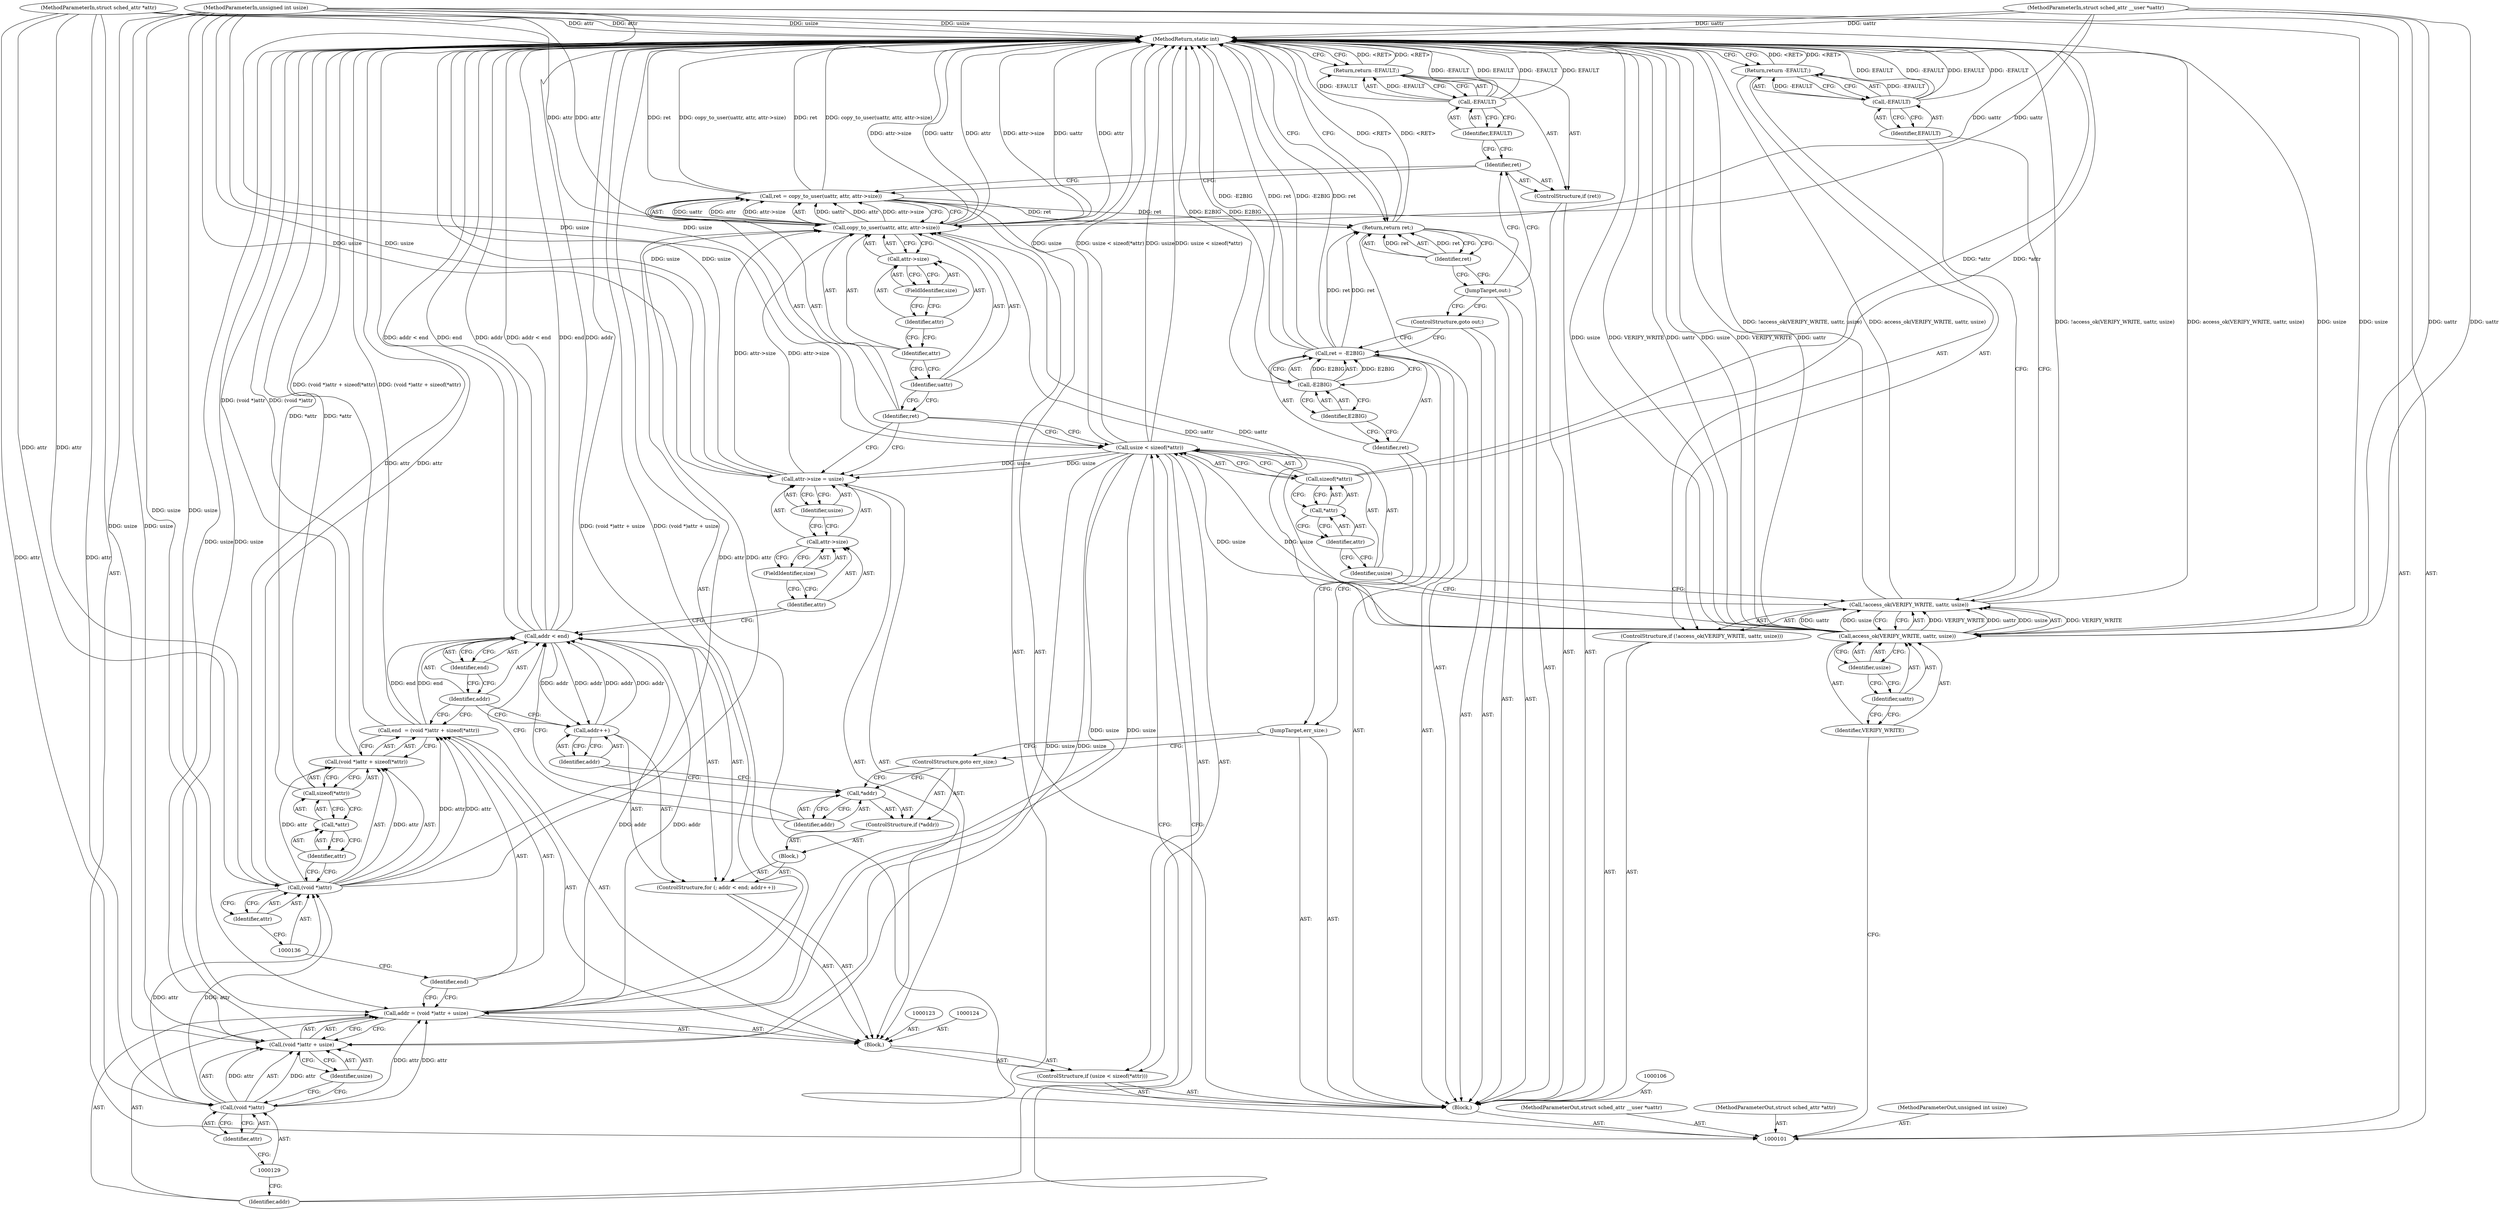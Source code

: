 digraph "0_linux_4efbc454ba68def5ef285b26ebfcfdb605b52755" {
"1000179" [label="(MethodReturn,static int)"];
"1000102" [label="(MethodParameterIn,struct sched_attr __user *uattr)"];
"1000246" [label="(MethodParameterOut,struct sched_attr __user *uattr)"];
"1000116" [label="(ControlStructure,if (usize < sizeof(*attr)))"];
"1000119" [label="(Call,sizeof(*attr))"];
"1000120" [label="(Call,*attr)"];
"1000121" [label="(Identifier,attr)"];
"1000117" [label="(Call,usize < sizeof(*attr))"];
"1000118" [label="(Identifier,usize)"];
"1000122" [label="(Block,)"];
"1000130" [label="(Identifier,attr)"];
"1000125" [label="(Call,addr = (void *)attr + usize)"];
"1000126" [label="(Identifier,addr)"];
"1000131" [label="(Identifier,usize)"];
"1000127" [label="(Call,(void *)attr + usize)"];
"1000128" [label="(Call,(void *)attr)"];
"1000103" [label="(MethodParameterIn,struct sched_attr *attr)"];
"1000247" [label="(MethodParameterOut,struct sched_attr *attr)"];
"1000137" [label="(Identifier,attr)"];
"1000132" [label="(Call,end  = (void *)attr + sizeof(*attr))"];
"1000133" [label="(Identifier,end)"];
"1000138" [label="(Call,sizeof(*attr))"];
"1000139" [label="(Call,*attr)"];
"1000140" [label="(Identifier,attr)"];
"1000134" [label="(Call,(void *)attr + sizeof(*attr))"];
"1000135" [label="(Call,(void *)attr)"];
"1000144" [label="(Identifier,end)"];
"1000141" [label="(ControlStructure,for (; addr < end; addr++))"];
"1000145" [label="(Call,addr++)"];
"1000146" [label="(Identifier,addr)"];
"1000147" [label="(Block,)"];
"1000142" [label="(Call,addr < end)"];
"1000143" [label="(Identifier,addr)"];
"1000148" [label="(ControlStructure,if (*addr))"];
"1000149" [label="(Call,*addr)"];
"1000150" [label="(Identifier,addr)"];
"1000151" [label="(ControlStructure,goto err_size;)"];
"1000156" [label="(Identifier,usize)"];
"1000152" [label="(Call,attr->size = usize)"];
"1000153" [label="(Call,attr->size)"];
"1000154" [label="(Identifier,attr)"];
"1000155" [label="(FieldIdentifier,size)"];
"1000104" [label="(MethodParameterIn,unsigned int usize)"];
"1000248" [label="(MethodParameterOut,unsigned int usize)"];
"1000157" [label="(Call,ret = copy_to_user(uattr, attr, attr->size))"];
"1000158" [label="(Identifier,ret)"];
"1000160" [label="(Identifier,uattr)"];
"1000161" [label="(Identifier,attr)"];
"1000162" [label="(Call,attr->size)"];
"1000163" [label="(Identifier,attr)"];
"1000164" [label="(FieldIdentifier,size)"];
"1000159" [label="(Call,copy_to_user(uattr, attr, attr->size))"];
"1000165" [label="(ControlStructure,if (ret))"];
"1000166" [label="(Identifier,ret)"];
"1000168" [label="(Call,-EFAULT)"];
"1000169" [label="(Identifier,EFAULT)"];
"1000167" [label="(Return,return -EFAULT;)"];
"1000170" [label="(JumpTarget,out:)"];
"1000171" [label="(Return,return ret;)"];
"1000172" [label="(Identifier,ret)"];
"1000173" [label="(JumpTarget,err_size:)"];
"1000174" [label="(Call,ret = -E2BIG)"];
"1000175" [label="(Identifier,ret)"];
"1000176" [label="(Call,-E2BIG)"];
"1000177" [label="(Identifier,E2BIG)"];
"1000178" [label="(ControlStructure,goto out;)"];
"1000105" [label="(Block,)"];
"1000107" [label="(ControlStructure,if (!access_ok(VERIFY_WRITE, uattr, usize)))"];
"1000110" [label="(Identifier,VERIFY_WRITE)"];
"1000111" [label="(Identifier,uattr)"];
"1000112" [label="(Identifier,usize)"];
"1000108" [label="(Call,!access_ok(VERIFY_WRITE, uattr, usize))"];
"1000109" [label="(Call,access_ok(VERIFY_WRITE, uattr, usize))"];
"1000115" [label="(Identifier,EFAULT)"];
"1000113" [label="(Return,return -EFAULT;)"];
"1000114" [label="(Call,-EFAULT)"];
"1000179" -> "1000101"  [label="AST: "];
"1000179" -> "1000113"  [label="CFG: "];
"1000179" -> "1000167"  [label="CFG: "];
"1000179" -> "1000171"  [label="CFG: "];
"1000168" -> "1000179"  [label="DDG: -EFAULT"];
"1000168" -> "1000179"  [label="DDG: EFAULT"];
"1000142" -> "1000179"  [label="DDG: addr < end"];
"1000142" -> "1000179"  [label="DDG: end"];
"1000142" -> "1000179"  [label="DDG: addr"];
"1000108" -> "1000179"  [label="DDG: !access_ok(VERIFY_WRITE, uattr, usize)"];
"1000108" -> "1000179"  [label="DDG: access_ok(VERIFY_WRITE, uattr, usize)"];
"1000104" -> "1000179"  [label="DDG: usize"];
"1000114" -> "1000179"  [label="DDG: EFAULT"];
"1000114" -> "1000179"  [label="DDG: -EFAULT"];
"1000174" -> "1000179"  [label="DDG: -E2BIG"];
"1000174" -> "1000179"  [label="DDG: ret"];
"1000125" -> "1000179"  [label="DDG: (void *)attr + usize"];
"1000117" -> "1000179"  [label="DDG: usize"];
"1000117" -> "1000179"  [label="DDG: usize < sizeof(*attr)"];
"1000176" -> "1000179"  [label="DDG: E2BIG"];
"1000159" -> "1000179"  [label="DDG: attr->size"];
"1000159" -> "1000179"  [label="DDG: uattr"];
"1000159" -> "1000179"  [label="DDG: attr"];
"1000127" -> "1000179"  [label="DDG: usize"];
"1000157" -> "1000179"  [label="DDG: copy_to_user(uattr, attr, attr->size)"];
"1000157" -> "1000179"  [label="DDG: ret"];
"1000138" -> "1000179"  [label="DDG: *attr"];
"1000132" -> "1000179"  [label="DDG: (void *)attr + sizeof(*attr)"];
"1000103" -> "1000179"  [label="DDG: attr"];
"1000102" -> "1000179"  [label="DDG: uattr"];
"1000109" -> "1000179"  [label="DDG: usize"];
"1000109" -> "1000179"  [label="DDG: VERIFY_WRITE"];
"1000109" -> "1000179"  [label="DDG: uattr"];
"1000134" -> "1000179"  [label="DDG: (void *)attr"];
"1000119" -> "1000179"  [label="DDG: *attr"];
"1000152" -> "1000179"  [label="DDG: usize"];
"1000135" -> "1000179"  [label="DDG: attr"];
"1000113" -> "1000179"  [label="DDG: <RET>"];
"1000171" -> "1000179"  [label="DDG: <RET>"];
"1000167" -> "1000179"  [label="DDG: <RET>"];
"1000102" -> "1000101"  [label="AST: "];
"1000102" -> "1000179"  [label="DDG: uattr"];
"1000102" -> "1000109"  [label="DDG: uattr"];
"1000102" -> "1000159"  [label="DDG: uattr"];
"1000246" -> "1000101"  [label="AST: "];
"1000116" -> "1000105"  [label="AST: "];
"1000117" -> "1000116"  [label="AST: "];
"1000122" -> "1000116"  [label="AST: "];
"1000119" -> "1000117"  [label="AST: "];
"1000119" -> "1000120"  [label="CFG: "];
"1000120" -> "1000119"  [label="AST: "];
"1000117" -> "1000119"  [label="CFG: "];
"1000119" -> "1000179"  [label="DDG: *attr"];
"1000120" -> "1000119"  [label="AST: "];
"1000120" -> "1000121"  [label="CFG: "];
"1000121" -> "1000120"  [label="AST: "];
"1000119" -> "1000120"  [label="CFG: "];
"1000121" -> "1000120"  [label="AST: "];
"1000121" -> "1000118"  [label="CFG: "];
"1000120" -> "1000121"  [label="CFG: "];
"1000117" -> "1000116"  [label="AST: "];
"1000117" -> "1000119"  [label="CFG: "];
"1000118" -> "1000117"  [label="AST: "];
"1000119" -> "1000117"  [label="AST: "];
"1000126" -> "1000117"  [label="CFG: "];
"1000158" -> "1000117"  [label="CFG: "];
"1000117" -> "1000179"  [label="DDG: usize"];
"1000117" -> "1000179"  [label="DDG: usize < sizeof(*attr)"];
"1000109" -> "1000117"  [label="DDG: usize"];
"1000104" -> "1000117"  [label="DDG: usize"];
"1000117" -> "1000125"  [label="DDG: usize"];
"1000117" -> "1000127"  [label="DDG: usize"];
"1000117" -> "1000152"  [label="DDG: usize"];
"1000118" -> "1000117"  [label="AST: "];
"1000118" -> "1000108"  [label="CFG: "];
"1000121" -> "1000118"  [label="CFG: "];
"1000122" -> "1000116"  [label="AST: "];
"1000123" -> "1000122"  [label="AST: "];
"1000124" -> "1000122"  [label="AST: "];
"1000125" -> "1000122"  [label="AST: "];
"1000132" -> "1000122"  [label="AST: "];
"1000141" -> "1000122"  [label="AST: "];
"1000152" -> "1000122"  [label="AST: "];
"1000130" -> "1000128"  [label="AST: "];
"1000130" -> "1000129"  [label="CFG: "];
"1000128" -> "1000130"  [label="CFG: "];
"1000125" -> "1000122"  [label="AST: "];
"1000125" -> "1000127"  [label="CFG: "];
"1000126" -> "1000125"  [label="AST: "];
"1000127" -> "1000125"  [label="AST: "];
"1000133" -> "1000125"  [label="CFG: "];
"1000125" -> "1000179"  [label="DDG: (void *)attr + usize"];
"1000128" -> "1000125"  [label="DDG: attr"];
"1000117" -> "1000125"  [label="DDG: usize"];
"1000104" -> "1000125"  [label="DDG: usize"];
"1000125" -> "1000142"  [label="DDG: addr"];
"1000126" -> "1000125"  [label="AST: "];
"1000126" -> "1000117"  [label="CFG: "];
"1000129" -> "1000126"  [label="CFG: "];
"1000131" -> "1000127"  [label="AST: "];
"1000131" -> "1000128"  [label="CFG: "];
"1000127" -> "1000131"  [label="CFG: "];
"1000127" -> "1000125"  [label="AST: "];
"1000127" -> "1000131"  [label="CFG: "];
"1000128" -> "1000127"  [label="AST: "];
"1000131" -> "1000127"  [label="AST: "];
"1000125" -> "1000127"  [label="CFG: "];
"1000127" -> "1000179"  [label="DDG: usize"];
"1000128" -> "1000127"  [label="DDG: attr"];
"1000117" -> "1000127"  [label="DDG: usize"];
"1000104" -> "1000127"  [label="DDG: usize"];
"1000128" -> "1000127"  [label="AST: "];
"1000128" -> "1000130"  [label="CFG: "];
"1000129" -> "1000128"  [label="AST: "];
"1000130" -> "1000128"  [label="AST: "];
"1000131" -> "1000128"  [label="CFG: "];
"1000128" -> "1000125"  [label="DDG: attr"];
"1000128" -> "1000127"  [label="DDG: attr"];
"1000103" -> "1000128"  [label="DDG: attr"];
"1000128" -> "1000135"  [label="DDG: attr"];
"1000103" -> "1000101"  [label="AST: "];
"1000103" -> "1000179"  [label="DDG: attr"];
"1000103" -> "1000128"  [label="DDG: attr"];
"1000103" -> "1000135"  [label="DDG: attr"];
"1000103" -> "1000159"  [label="DDG: attr"];
"1000247" -> "1000101"  [label="AST: "];
"1000137" -> "1000135"  [label="AST: "];
"1000137" -> "1000136"  [label="CFG: "];
"1000135" -> "1000137"  [label="CFG: "];
"1000132" -> "1000122"  [label="AST: "];
"1000132" -> "1000134"  [label="CFG: "];
"1000133" -> "1000132"  [label="AST: "];
"1000134" -> "1000132"  [label="AST: "];
"1000143" -> "1000132"  [label="CFG: "];
"1000132" -> "1000179"  [label="DDG: (void *)attr + sizeof(*attr)"];
"1000135" -> "1000132"  [label="DDG: attr"];
"1000132" -> "1000142"  [label="DDG: end"];
"1000133" -> "1000132"  [label="AST: "];
"1000133" -> "1000125"  [label="CFG: "];
"1000136" -> "1000133"  [label="CFG: "];
"1000138" -> "1000134"  [label="AST: "];
"1000138" -> "1000139"  [label="CFG: "];
"1000139" -> "1000138"  [label="AST: "];
"1000134" -> "1000138"  [label="CFG: "];
"1000138" -> "1000179"  [label="DDG: *attr"];
"1000139" -> "1000138"  [label="AST: "];
"1000139" -> "1000140"  [label="CFG: "];
"1000140" -> "1000139"  [label="AST: "];
"1000138" -> "1000139"  [label="CFG: "];
"1000140" -> "1000139"  [label="AST: "];
"1000140" -> "1000135"  [label="CFG: "];
"1000139" -> "1000140"  [label="CFG: "];
"1000134" -> "1000132"  [label="AST: "];
"1000134" -> "1000138"  [label="CFG: "];
"1000135" -> "1000134"  [label="AST: "];
"1000138" -> "1000134"  [label="AST: "];
"1000132" -> "1000134"  [label="CFG: "];
"1000134" -> "1000179"  [label="DDG: (void *)attr"];
"1000135" -> "1000134"  [label="DDG: attr"];
"1000135" -> "1000134"  [label="AST: "];
"1000135" -> "1000137"  [label="CFG: "];
"1000136" -> "1000135"  [label="AST: "];
"1000137" -> "1000135"  [label="AST: "];
"1000140" -> "1000135"  [label="CFG: "];
"1000135" -> "1000179"  [label="DDG: attr"];
"1000135" -> "1000132"  [label="DDG: attr"];
"1000135" -> "1000134"  [label="DDG: attr"];
"1000128" -> "1000135"  [label="DDG: attr"];
"1000103" -> "1000135"  [label="DDG: attr"];
"1000135" -> "1000159"  [label="DDG: attr"];
"1000144" -> "1000142"  [label="AST: "];
"1000144" -> "1000143"  [label="CFG: "];
"1000142" -> "1000144"  [label="CFG: "];
"1000141" -> "1000122"  [label="AST: "];
"1000142" -> "1000141"  [label="AST: "];
"1000145" -> "1000141"  [label="AST: "];
"1000147" -> "1000141"  [label="AST: "];
"1000145" -> "1000141"  [label="AST: "];
"1000145" -> "1000146"  [label="CFG: "];
"1000146" -> "1000145"  [label="AST: "];
"1000143" -> "1000145"  [label="CFG: "];
"1000145" -> "1000142"  [label="DDG: addr"];
"1000142" -> "1000145"  [label="DDG: addr"];
"1000146" -> "1000145"  [label="AST: "];
"1000146" -> "1000149"  [label="CFG: "];
"1000145" -> "1000146"  [label="CFG: "];
"1000147" -> "1000141"  [label="AST: "];
"1000148" -> "1000147"  [label="AST: "];
"1000142" -> "1000141"  [label="AST: "];
"1000142" -> "1000144"  [label="CFG: "];
"1000143" -> "1000142"  [label="AST: "];
"1000144" -> "1000142"  [label="AST: "];
"1000150" -> "1000142"  [label="CFG: "];
"1000154" -> "1000142"  [label="CFG: "];
"1000142" -> "1000179"  [label="DDG: addr < end"];
"1000142" -> "1000179"  [label="DDG: end"];
"1000142" -> "1000179"  [label="DDG: addr"];
"1000125" -> "1000142"  [label="DDG: addr"];
"1000145" -> "1000142"  [label="DDG: addr"];
"1000132" -> "1000142"  [label="DDG: end"];
"1000142" -> "1000145"  [label="DDG: addr"];
"1000143" -> "1000142"  [label="AST: "];
"1000143" -> "1000145"  [label="CFG: "];
"1000143" -> "1000132"  [label="CFG: "];
"1000144" -> "1000143"  [label="CFG: "];
"1000148" -> "1000147"  [label="AST: "];
"1000149" -> "1000148"  [label="AST: "];
"1000151" -> "1000148"  [label="AST: "];
"1000149" -> "1000148"  [label="AST: "];
"1000149" -> "1000150"  [label="CFG: "];
"1000150" -> "1000149"  [label="AST: "];
"1000151" -> "1000149"  [label="CFG: "];
"1000146" -> "1000149"  [label="CFG: "];
"1000150" -> "1000149"  [label="AST: "];
"1000150" -> "1000142"  [label="CFG: "];
"1000149" -> "1000150"  [label="CFG: "];
"1000151" -> "1000148"  [label="AST: "];
"1000151" -> "1000149"  [label="CFG: "];
"1000173" -> "1000151"  [label="CFG: "];
"1000156" -> "1000152"  [label="AST: "];
"1000156" -> "1000153"  [label="CFG: "];
"1000152" -> "1000156"  [label="CFG: "];
"1000152" -> "1000122"  [label="AST: "];
"1000152" -> "1000156"  [label="CFG: "];
"1000153" -> "1000152"  [label="AST: "];
"1000156" -> "1000152"  [label="AST: "];
"1000158" -> "1000152"  [label="CFG: "];
"1000152" -> "1000179"  [label="DDG: usize"];
"1000104" -> "1000152"  [label="DDG: usize"];
"1000117" -> "1000152"  [label="DDG: usize"];
"1000152" -> "1000159"  [label="DDG: attr->size"];
"1000153" -> "1000152"  [label="AST: "];
"1000153" -> "1000155"  [label="CFG: "];
"1000154" -> "1000153"  [label="AST: "];
"1000155" -> "1000153"  [label="AST: "];
"1000156" -> "1000153"  [label="CFG: "];
"1000154" -> "1000153"  [label="AST: "];
"1000154" -> "1000142"  [label="CFG: "];
"1000155" -> "1000154"  [label="CFG: "];
"1000155" -> "1000153"  [label="AST: "];
"1000155" -> "1000154"  [label="CFG: "];
"1000153" -> "1000155"  [label="CFG: "];
"1000104" -> "1000101"  [label="AST: "];
"1000104" -> "1000179"  [label="DDG: usize"];
"1000104" -> "1000109"  [label="DDG: usize"];
"1000104" -> "1000117"  [label="DDG: usize"];
"1000104" -> "1000125"  [label="DDG: usize"];
"1000104" -> "1000127"  [label="DDG: usize"];
"1000104" -> "1000152"  [label="DDG: usize"];
"1000248" -> "1000101"  [label="AST: "];
"1000157" -> "1000105"  [label="AST: "];
"1000157" -> "1000159"  [label="CFG: "];
"1000158" -> "1000157"  [label="AST: "];
"1000159" -> "1000157"  [label="AST: "];
"1000166" -> "1000157"  [label="CFG: "];
"1000157" -> "1000179"  [label="DDG: copy_to_user(uattr, attr, attr->size)"];
"1000157" -> "1000179"  [label="DDG: ret"];
"1000159" -> "1000157"  [label="DDG: uattr"];
"1000159" -> "1000157"  [label="DDG: attr"];
"1000159" -> "1000157"  [label="DDG: attr->size"];
"1000157" -> "1000171"  [label="DDG: ret"];
"1000158" -> "1000157"  [label="AST: "];
"1000158" -> "1000152"  [label="CFG: "];
"1000158" -> "1000117"  [label="CFG: "];
"1000160" -> "1000158"  [label="CFG: "];
"1000160" -> "1000159"  [label="AST: "];
"1000160" -> "1000158"  [label="CFG: "];
"1000161" -> "1000160"  [label="CFG: "];
"1000161" -> "1000159"  [label="AST: "];
"1000161" -> "1000160"  [label="CFG: "];
"1000163" -> "1000161"  [label="CFG: "];
"1000162" -> "1000159"  [label="AST: "];
"1000162" -> "1000164"  [label="CFG: "];
"1000163" -> "1000162"  [label="AST: "];
"1000164" -> "1000162"  [label="AST: "];
"1000159" -> "1000162"  [label="CFG: "];
"1000163" -> "1000162"  [label="AST: "];
"1000163" -> "1000161"  [label="CFG: "];
"1000164" -> "1000163"  [label="CFG: "];
"1000164" -> "1000162"  [label="AST: "];
"1000164" -> "1000163"  [label="CFG: "];
"1000162" -> "1000164"  [label="CFG: "];
"1000159" -> "1000157"  [label="AST: "];
"1000159" -> "1000162"  [label="CFG: "];
"1000160" -> "1000159"  [label="AST: "];
"1000161" -> "1000159"  [label="AST: "];
"1000162" -> "1000159"  [label="AST: "];
"1000157" -> "1000159"  [label="CFG: "];
"1000159" -> "1000179"  [label="DDG: attr->size"];
"1000159" -> "1000179"  [label="DDG: uattr"];
"1000159" -> "1000179"  [label="DDG: attr"];
"1000159" -> "1000157"  [label="DDG: uattr"];
"1000159" -> "1000157"  [label="DDG: attr"];
"1000159" -> "1000157"  [label="DDG: attr->size"];
"1000109" -> "1000159"  [label="DDG: uattr"];
"1000102" -> "1000159"  [label="DDG: uattr"];
"1000135" -> "1000159"  [label="DDG: attr"];
"1000103" -> "1000159"  [label="DDG: attr"];
"1000152" -> "1000159"  [label="DDG: attr->size"];
"1000165" -> "1000105"  [label="AST: "];
"1000166" -> "1000165"  [label="AST: "];
"1000167" -> "1000165"  [label="AST: "];
"1000166" -> "1000165"  [label="AST: "];
"1000166" -> "1000157"  [label="CFG: "];
"1000169" -> "1000166"  [label="CFG: "];
"1000170" -> "1000166"  [label="CFG: "];
"1000168" -> "1000167"  [label="AST: "];
"1000168" -> "1000169"  [label="CFG: "];
"1000169" -> "1000168"  [label="AST: "];
"1000167" -> "1000168"  [label="CFG: "];
"1000168" -> "1000179"  [label="DDG: -EFAULT"];
"1000168" -> "1000179"  [label="DDG: EFAULT"];
"1000168" -> "1000167"  [label="DDG: -EFAULT"];
"1000169" -> "1000168"  [label="AST: "];
"1000169" -> "1000166"  [label="CFG: "];
"1000168" -> "1000169"  [label="CFG: "];
"1000167" -> "1000165"  [label="AST: "];
"1000167" -> "1000168"  [label="CFG: "];
"1000168" -> "1000167"  [label="AST: "];
"1000179" -> "1000167"  [label="CFG: "];
"1000167" -> "1000179"  [label="DDG: <RET>"];
"1000168" -> "1000167"  [label="DDG: -EFAULT"];
"1000170" -> "1000105"  [label="AST: "];
"1000170" -> "1000166"  [label="CFG: "];
"1000170" -> "1000178"  [label="CFG: "];
"1000172" -> "1000170"  [label="CFG: "];
"1000171" -> "1000105"  [label="AST: "];
"1000171" -> "1000172"  [label="CFG: "];
"1000172" -> "1000171"  [label="AST: "];
"1000179" -> "1000171"  [label="CFG: "];
"1000171" -> "1000179"  [label="DDG: <RET>"];
"1000172" -> "1000171"  [label="DDG: ret"];
"1000157" -> "1000171"  [label="DDG: ret"];
"1000174" -> "1000171"  [label="DDG: ret"];
"1000172" -> "1000171"  [label="AST: "];
"1000172" -> "1000170"  [label="CFG: "];
"1000171" -> "1000172"  [label="CFG: "];
"1000172" -> "1000171"  [label="DDG: ret"];
"1000173" -> "1000105"  [label="AST: "];
"1000173" -> "1000151"  [label="CFG: "];
"1000175" -> "1000173"  [label="CFG: "];
"1000174" -> "1000105"  [label="AST: "];
"1000174" -> "1000176"  [label="CFG: "];
"1000175" -> "1000174"  [label="AST: "];
"1000176" -> "1000174"  [label="AST: "];
"1000178" -> "1000174"  [label="CFG: "];
"1000174" -> "1000179"  [label="DDG: -E2BIG"];
"1000174" -> "1000179"  [label="DDG: ret"];
"1000174" -> "1000171"  [label="DDG: ret"];
"1000176" -> "1000174"  [label="DDG: E2BIG"];
"1000175" -> "1000174"  [label="AST: "];
"1000175" -> "1000173"  [label="CFG: "];
"1000177" -> "1000175"  [label="CFG: "];
"1000176" -> "1000174"  [label="AST: "];
"1000176" -> "1000177"  [label="CFG: "];
"1000177" -> "1000176"  [label="AST: "];
"1000174" -> "1000176"  [label="CFG: "];
"1000176" -> "1000179"  [label="DDG: E2BIG"];
"1000176" -> "1000174"  [label="DDG: E2BIG"];
"1000177" -> "1000176"  [label="AST: "];
"1000177" -> "1000175"  [label="CFG: "];
"1000176" -> "1000177"  [label="CFG: "];
"1000178" -> "1000105"  [label="AST: "];
"1000178" -> "1000174"  [label="CFG: "];
"1000170" -> "1000178"  [label="CFG: "];
"1000105" -> "1000101"  [label="AST: "];
"1000106" -> "1000105"  [label="AST: "];
"1000107" -> "1000105"  [label="AST: "];
"1000116" -> "1000105"  [label="AST: "];
"1000157" -> "1000105"  [label="AST: "];
"1000165" -> "1000105"  [label="AST: "];
"1000170" -> "1000105"  [label="AST: "];
"1000171" -> "1000105"  [label="AST: "];
"1000173" -> "1000105"  [label="AST: "];
"1000174" -> "1000105"  [label="AST: "];
"1000178" -> "1000105"  [label="AST: "];
"1000107" -> "1000105"  [label="AST: "];
"1000108" -> "1000107"  [label="AST: "];
"1000113" -> "1000107"  [label="AST: "];
"1000110" -> "1000109"  [label="AST: "];
"1000110" -> "1000101"  [label="CFG: "];
"1000111" -> "1000110"  [label="CFG: "];
"1000111" -> "1000109"  [label="AST: "];
"1000111" -> "1000110"  [label="CFG: "];
"1000112" -> "1000111"  [label="CFG: "];
"1000112" -> "1000109"  [label="AST: "];
"1000112" -> "1000111"  [label="CFG: "];
"1000109" -> "1000112"  [label="CFG: "];
"1000108" -> "1000107"  [label="AST: "];
"1000108" -> "1000109"  [label="CFG: "];
"1000109" -> "1000108"  [label="AST: "];
"1000115" -> "1000108"  [label="CFG: "];
"1000118" -> "1000108"  [label="CFG: "];
"1000108" -> "1000179"  [label="DDG: !access_ok(VERIFY_WRITE, uattr, usize)"];
"1000108" -> "1000179"  [label="DDG: access_ok(VERIFY_WRITE, uattr, usize)"];
"1000109" -> "1000108"  [label="DDG: VERIFY_WRITE"];
"1000109" -> "1000108"  [label="DDG: uattr"];
"1000109" -> "1000108"  [label="DDG: usize"];
"1000109" -> "1000108"  [label="AST: "];
"1000109" -> "1000112"  [label="CFG: "];
"1000110" -> "1000109"  [label="AST: "];
"1000111" -> "1000109"  [label="AST: "];
"1000112" -> "1000109"  [label="AST: "];
"1000108" -> "1000109"  [label="CFG: "];
"1000109" -> "1000179"  [label="DDG: usize"];
"1000109" -> "1000179"  [label="DDG: VERIFY_WRITE"];
"1000109" -> "1000179"  [label="DDG: uattr"];
"1000109" -> "1000108"  [label="DDG: VERIFY_WRITE"];
"1000109" -> "1000108"  [label="DDG: uattr"];
"1000109" -> "1000108"  [label="DDG: usize"];
"1000102" -> "1000109"  [label="DDG: uattr"];
"1000104" -> "1000109"  [label="DDG: usize"];
"1000109" -> "1000117"  [label="DDG: usize"];
"1000109" -> "1000159"  [label="DDG: uattr"];
"1000115" -> "1000114"  [label="AST: "];
"1000115" -> "1000108"  [label="CFG: "];
"1000114" -> "1000115"  [label="CFG: "];
"1000113" -> "1000107"  [label="AST: "];
"1000113" -> "1000114"  [label="CFG: "];
"1000114" -> "1000113"  [label="AST: "];
"1000179" -> "1000113"  [label="CFG: "];
"1000113" -> "1000179"  [label="DDG: <RET>"];
"1000114" -> "1000113"  [label="DDG: -EFAULT"];
"1000114" -> "1000113"  [label="AST: "];
"1000114" -> "1000115"  [label="CFG: "];
"1000115" -> "1000114"  [label="AST: "];
"1000113" -> "1000114"  [label="CFG: "];
"1000114" -> "1000179"  [label="DDG: EFAULT"];
"1000114" -> "1000179"  [label="DDG: -EFAULT"];
"1000114" -> "1000113"  [label="DDG: -EFAULT"];
}
